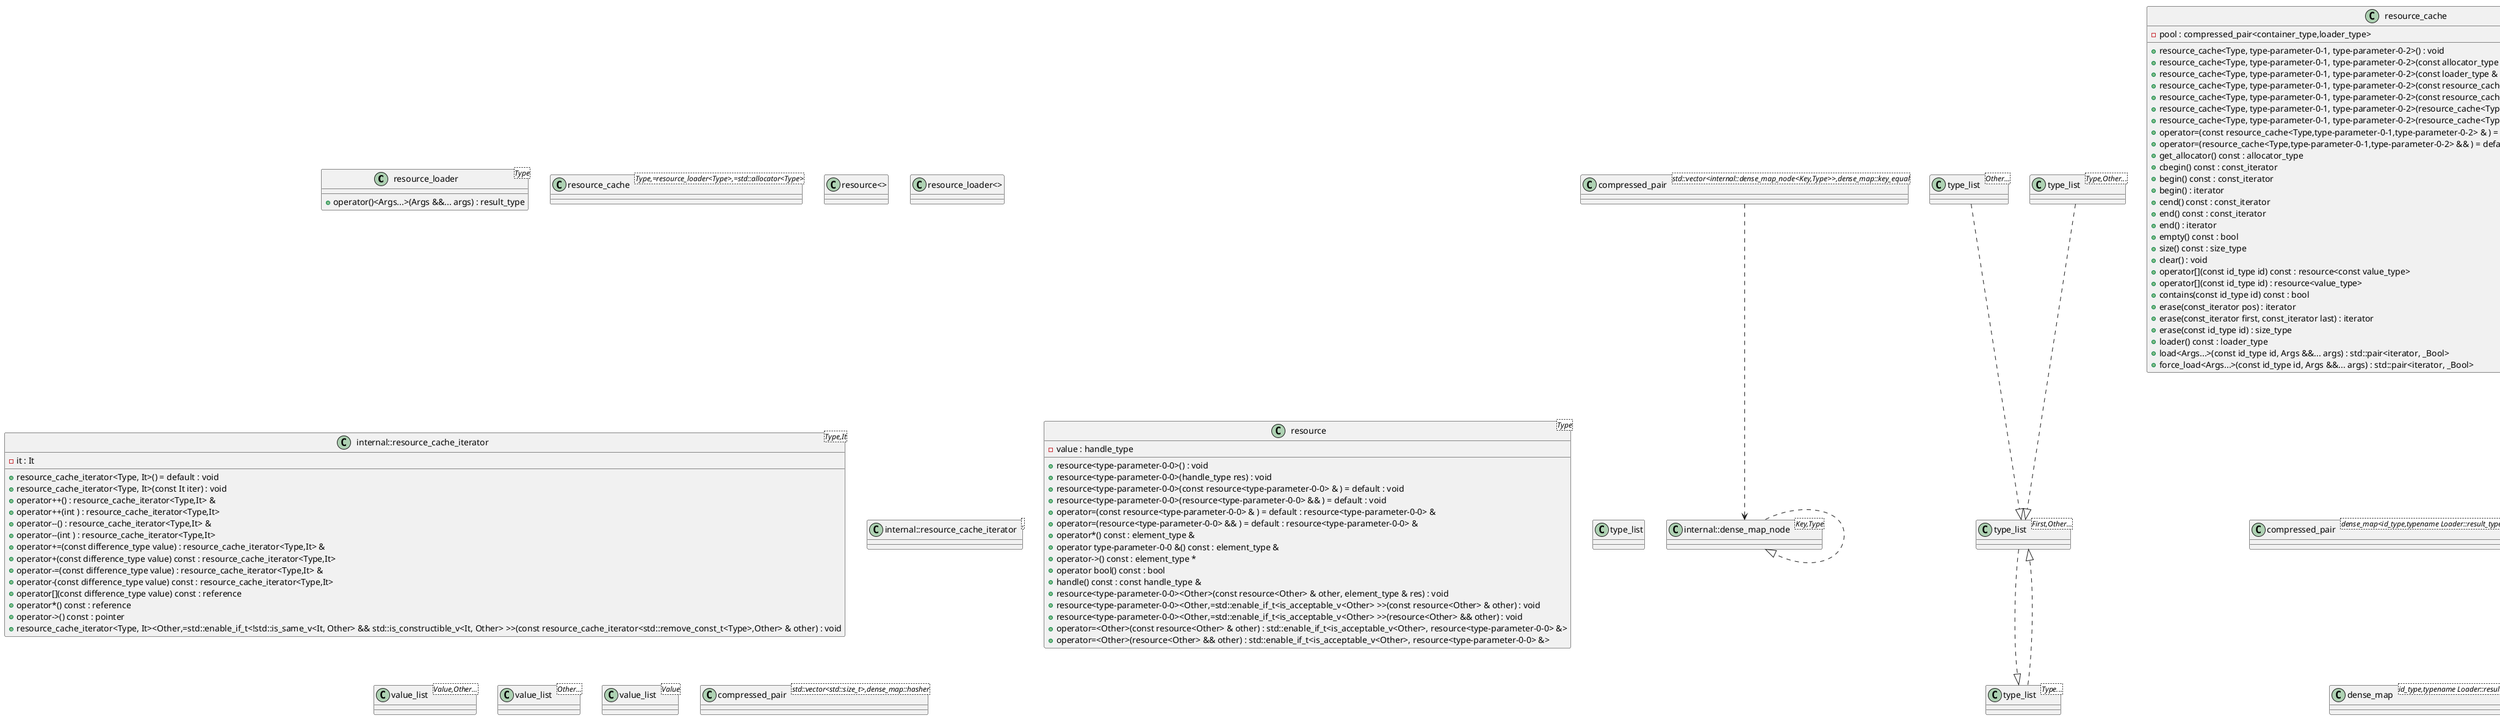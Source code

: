 @startuml
class "resource_loader<Type>" as C_0001841932754009175128
class C_0001841932754009175128 [[https://github.com/skypjack/entt/blob/fef921132cae7588213d0f9bcd2fb9c8ffd8b7fc/src/entt/resource/loader.hpp#L15{resource_loader}]] {
+operator()<Args...>(Args &&... args) : result_type
}
class "resource_cache<Type,=resource_loader<Type>,=std::allocator<Type>>" as C_0000700879845513377090
class C_0000700879845513377090 [[https://github.com/skypjack/entt/blob/fef921132cae7588213d0f9bcd2fb9c8ffd8b7fc/src/entt/resource/fwd.hpp#L12{resource_cache}]] {
}
class "resource<>" as C_0001629447885353056394
class C_0001629447885353056394 [[https://github.com/skypjack/entt/blob/fef921132cae7588213d0f9bcd2fb9c8ffd8b7fc/src/entt/resource/fwd.hpp#L15{resource}]] {
}
class "resource_loader<>" as C_0001732438132059304025
class C_0001732438132059304025 [[https://github.com/skypjack/entt/blob/fef921132cae7588213d0f9bcd2fb9c8ffd8b7fc/src/entt/resource/fwd.hpp#L9{resource_loader}]] {
}
class "internal::dense_map_node<Key,Type>" as C_0001949040226502523653
class C_0001949040226502523653 {
}
class "internal::resource_cache_iterator<Type,It>" as C_0002256417871109640635
class C_0002256417871109640635 [[https://github.com/skypjack/entt/blob/fef921132cae7588213d0f9bcd2fb9c8ffd8b7fc/src/entt/resource/cache.hpp#L30{resource_cache_iterator}]] {
+resource_cache_iterator<Type, It>() = default : void
+resource_cache_iterator<Type, It>(const It iter) : void
+operator++() : resource_cache_iterator<Type,It> &
+operator++(int ) : resource_cache_iterator<Type,It>
+operator--() : resource_cache_iterator<Type,It> &
+operator--(int ) : resource_cache_iterator<Type,It>
+operator+=(const difference_type value) : resource_cache_iterator<Type,It> &
+operator+(const difference_type value) const : resource_cache_iterator<Type,It>
+operator-=(const difference_type value) : resource_cache_iterator<Type,It> &
+operator-(const difference_type value) const : resource_cache_iterator<Type,It>
+operator[](const difference_type value) const : reference
+operator*() const : reference
+operator->() const : pointer
+resource_cache_iterator<Type, It><Other,=std::enable_if_t<!std::is_same_v<It, Other> && std::is_constructible_v<It, Other> >>(const resource_cache_iterator<std::remove_const_t<Type>,Other> & other) : void
-it : It [[[https://github.com/skypjack/entt/blob/fef921132cae7588213d0f9bcd2fb9c8ffd8b7fc/src/entt/resource/cache.hpp#L108{it}]]]
}
class "internal::resource_cache_iterator<,>" as C_0001492901735587317400
class C_0001492901735587317400 [[https://github.com/skypjack/entt/blob/fef921132cae7588213d0f9bcd2fb9c8ffd8b7fc/src/entt/resource/cache.hpp#L32{resource_cache_iterator}]] {
}
class "resource<Type>" as C_0000804320345891133867
class C_0000804320345891133867 [[https://github.com/skypjack/entt/blob/fef921132cae7588213d0f9bcd2fb9c8ffd8b7fc/src/entt/resource/resource.hpp#L22{resource}]] {
+resource<type-parameter-0-0>() : void
+resource<type-parameter-0-0>(handle_type res) : void
+resource<type-parameter-0-0>(const resource<type-parameter-0-0> & ) = default : void
+resource<type-parameter-0-0>(resource<type-parameter-0-0> && ) = default : void
+operator=(const resource<type-parameter-0-0> & ) = default : resource<type-parameter-0-0> &
+operator=(resource<type-parameter-0-0> && ) = default : resource<type-parameter-0-0> &
+operator*() const : element_type &
+operator type-parameter-0-0 &() const : element_type &
+operator->() const : element_type *
+operator bool() const : bool
+handle() const : const handle_type &
+resource<type-parameter-0-0><Other>(const resource<Other> & other, element_type & res) : void
+resource<type-parameter-0-0><Other,=std::enable_if_t<is_acceptable_v<Other> >>(const resource<Other> & other) : void
+resource<type-parameter-0-0><Other,=std::enable_if_t<is_acceptable_v<Other> >>(resource<Other> && other) : void
+operator=<Other>(const resource<Other> & other) : std::enable_if_t<is_acceptable_v<Other>, resource<type-parameter-0-0> &>
+operator=<Other>(resource<Other> && other) : std::enable_if_t<is_acceptable_v<Other>, resource<type-parameter-0-0> &>
-value : handle_type [[[https://github.com/skypjack/entt/blob/fef921132cae7588213d0f9bcd2fb9c8ffd8b7fc/src/entt/resource/resource.hpp#L161{value}]]]
}
class "type_list<First,Other...>" as C_0001723716587279733623
class C_0001723716587279733623 {
}
class "type_list<Other...>" as C_0000401973545844492876
class C_0000401973545844492876 {
}
class "type_list<Type,Other...>" as C_0000496685335806935509
class C_0000496685335806935509 {
}
class "type_list" as C_0000816653833137337534
class C_0000816653833137337534 {
}
class "type_list<Type...>" as C_0000150299823092418682
class C_0000150299823092418682 {
}
class "value_list<Value,Other...>" as C_0001276342508473126665
class C_0001276342508473126665 {
}
class "value_list<Other...>" as C_0000669672540584988414
class C_0000669672540584988414 {
}
class "value_list<Value>" as C_0000114548431562228752
class C_0000114548431562228752 {
}
class "compressed_pair<std::vector<std::size_t>,dense_map::hasher>" as C_0001686486826919845415
class C_0001686486826919845415 {
}
class "compressed_pair<std::vector<internal::dense_map_node<Key,Type>>,dense_map::key_equal>" as C_0000507249114974527684
class C_0000507249114974527684 {
}
class "dense_map<id_type,typename Loader::result_type,identity,std::equal_to,resource_cache::container_allocator>" as C_0000289298105424839048
class C_0000289298105424839048 {
}
class "compressed_pair<dense_map<id_type,typename Loader::result_type,identity,std::equal_to,resource_cache::container_allocator>,resource_cache::loader_type>" as C_0000267768834583034021
class C_0000267768834583034021 {
}
class "resource_cache<Type,Loader=resource_loader<Type>,Allocator=std::allocator<Type>>" as C_0000594868549633083436
class C_0000594868549633083436 [[https://github.com/skypjack/entt/blob/fef921132cae7588213d0f9bcd2fb9c8ffd8b7fc/src/entt/resource/cache.hpp#L160{resource_cache}]] {
+resource_cache<Type, type-parameter-0-1, type-parameter-0-2>() : void
+resource_cache<Type, type-parameter-0-1, type-parameter-0-2>(const allocator_type & allocator) : void
+resource_cache<Type, type-parameter-0-1, type-parameter-0-2>(const loader_type & callable, const allocator_type & allocator = allocator_type{}) : void
+resource_cache<Type, type-parameter-0-1, type-parameter-0-2>(const resource_cache<Type,type-parameter-0-1,type-parameter-0-2> & ) = default : void
+resource_cache<Type, type-parameter-0-1, type-parameter-0-2>(const resource_cache<Type,type-parameter-0-1,type-parameter-0-2> & other, const allocator_type & allocator) : void
+resource_cache<Type, type-parameter-0-1, type-parameter-0-2>(resource_cache<Type,type-parameter-0-1,type-parameter-0-2> && ) = default : void
+resource_cache<Type, type-parameter-0-1, type-parameter-0-2>(resource_cache<Type,type-parameter-0-1,type-parameter-0-2> && other, const allocator_type & allocator) : void
+operator=(const resource_cache<Type,type-parameter-0-1,type-parameter-0-2> & ) = default : resource_cache<Type,type-parameter-0-1,type-parameter-0-2> &
+operator=(resource_cache<Type,type-parameter-0-1,type-parameter-0-2> && ) = default : resource_cache<Type,type-parameter-0-1,type-parameter-0-2> &
+get_allocator() const : allocator_type
+cbegin() const : const_iterator
+begin() const : const_iterator
+begin() : iterator
+cend() const : const_iterator
+end() const : const_iterator
+end() : iterator
+empty() const : bool
+size() const : size_type
+clear() : void
+operator[](const id_type id) const : resource<const value_type>
+operator[](const id_type id) : resource<value_type>
+contains(const id_type id) const : bool
+erase(const_iterator pos) : iterator
+erase(const_iterator first, const_iterator last) : iterator
+erase(const id_type id) : size_type
+loader() const : loader_type
+load<Args...>(const id_type id, Args &&... args) : std::pair<iterator, _Bool>
+force_load<Args...>(const id_type id, Args &&... args) : std::pair<iterator, _Bool>
-pool : compressed_pair<container_type,loader_type> [[[https://github.com/skypjack/entt/blob/fef921132cae7588213d0f9bcd2fb9c8ffd8b7fc/src/entt/resource/cache.hpp#L418{pool}]]]
}
C_0001949040226502523653 ..|> C_0001949040226502523653
C_0001723716587279733623 ..|> C_0000150299823092418682
C_0000401973545844492876 ..|> C_0001723716587279733623
C_0000496685335806935509 ..|> C_0001723716587279733623
C_0000150299823092418682 ..|> C_0001723716587279733623
C_0000507249114974527684 ..> C_0001949040226502523653
C_0000267768834583034021 ..> C_0000289298105424839048
C_0000594868549633083436 o-- C_0000267768834583034021 : -pool

'Generated with clang-uml, version 0.3.5-2-g7e9944c
'LLVM version Ubuntu clang version 16.0.1 (++20230328073357+42d1b276f779-1~exp1~20230328073502.65)
@enduml
